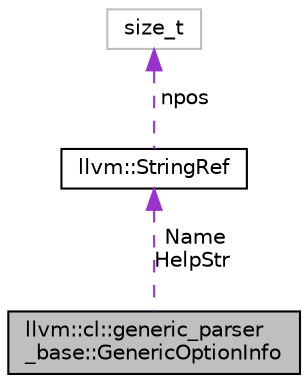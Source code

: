 digraph "llvm::cl::generic_parser_base::GenericOptionInfo"
{
 // LATEX_PDF_SIZE
  bgcolor="transparent";
  edge [fontname="Helvetica",fontsize="10",labelfontname="Helvetica",labelfontsize="10"];
  node [fontname="Helvetica",fontsize="10",shape=record];
  Node1 [label="llvm::cl::generic_parser\l_base::GenericOptionInfo",height=0.2,width=0.4,color="black", fillcolor="grey75", style="filled", fontcolor="black",tooltip=" "];
  Node2 -> Node1 [dir="back",color="darkorchid3",fontsize="10",style="dashed",label=" Name\nHelpStr" ,fontname="Helvetica"];
  Node2 [label="llvm::StringRef",height=0.2,width=0.4,color="black",URL="$classllvm_1_1StringRef.html",tooltip="StringRef - Represent a constant reference to a string, i.e."];
  Node3 -> Node2 [dir="back",color="darkorchid3",fontsize="10",style="dashed",label=" npos" ,fontname="Helvetica"];
  Node3 [label="size_t",height=0.2,width=0.4,color="grey75",tooltip=" "];
}
